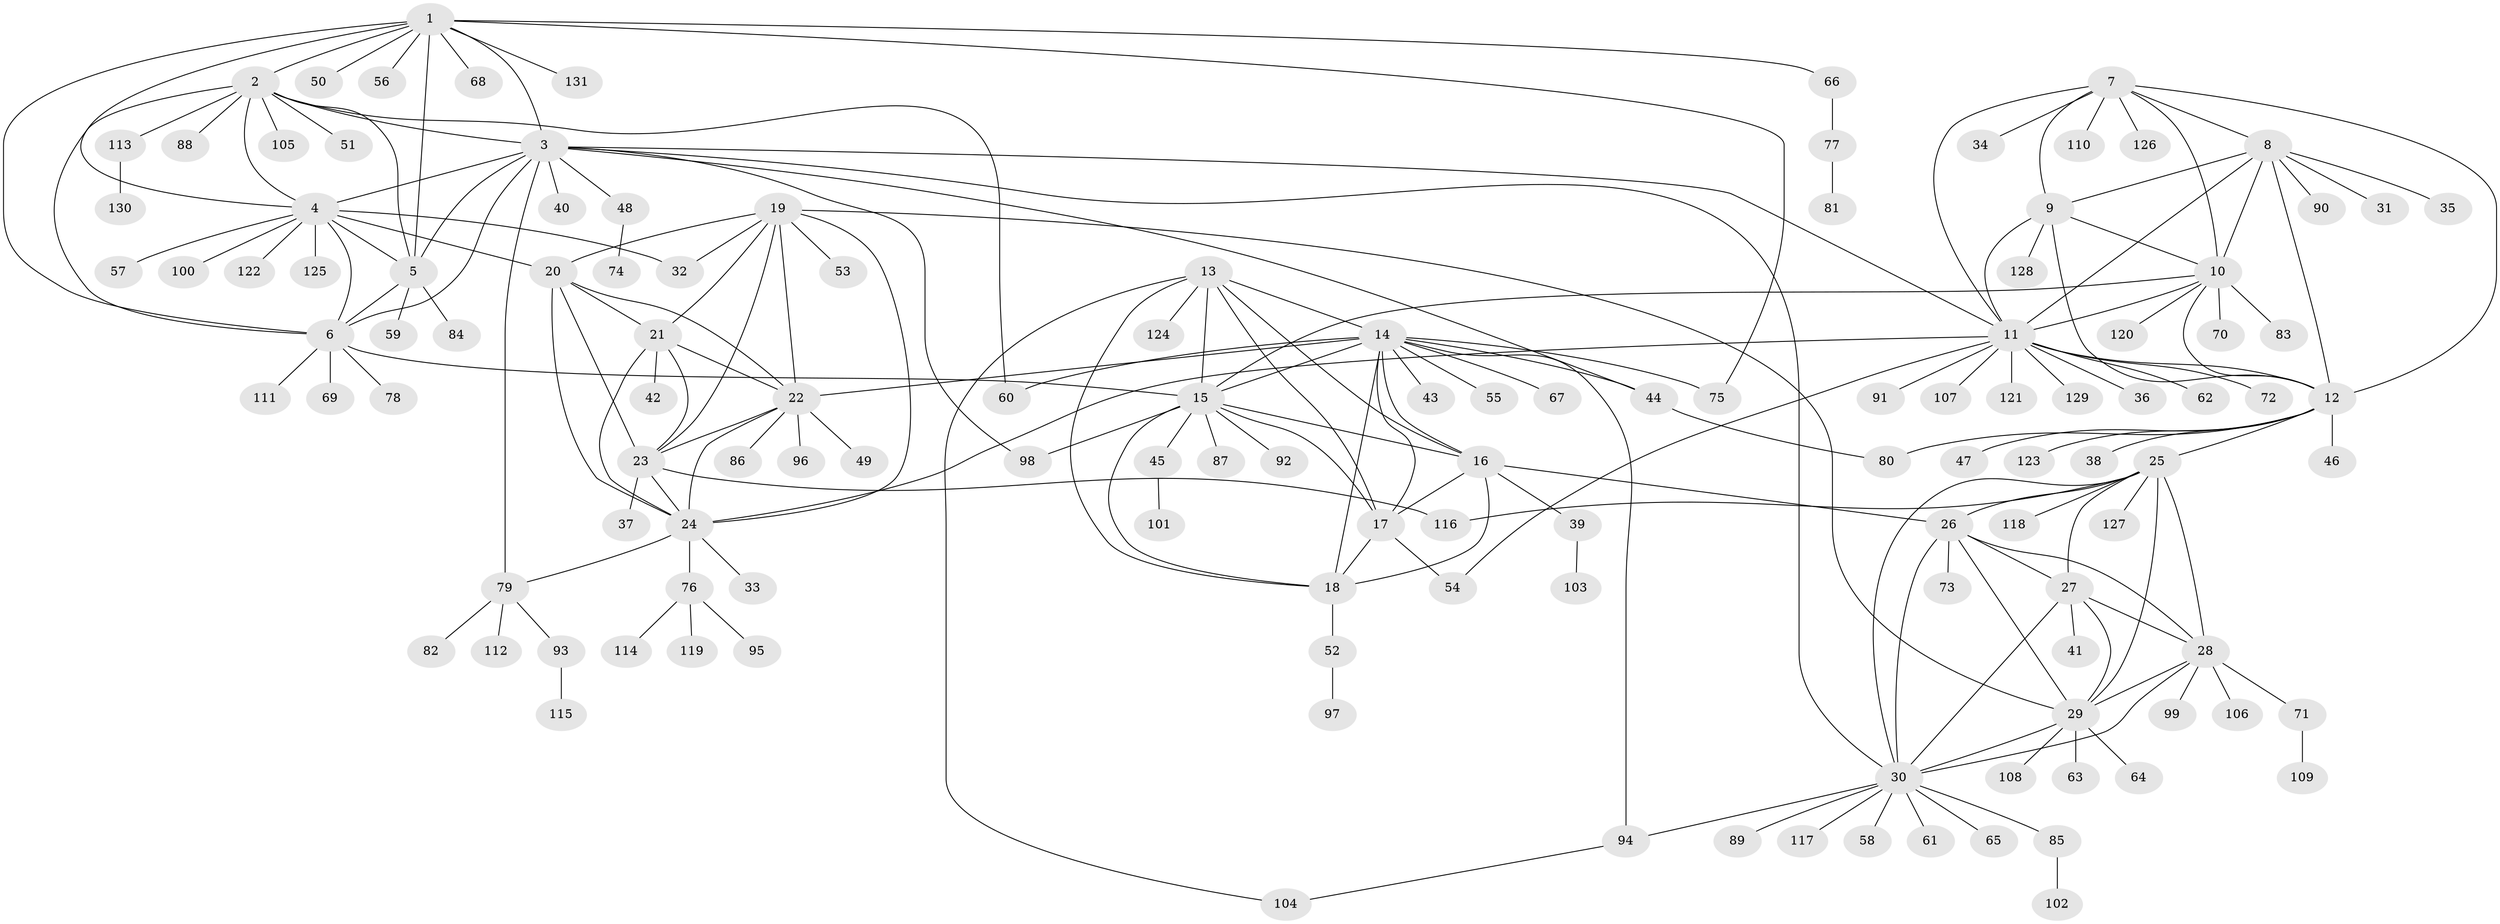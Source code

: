 // coarse degree distribution, {16: 0.00980392156862745, 10: 0.0196078431372549, 8: 0.00980392156862745, 6: 0.0392156862745098, 4: 0.029411764705882353, 18: 0.00980392156862745, 9: 0.0196078431372549, 7: 0.029411764705882353, 11: 0.029411764705882353, 5: 0.029411764705882353, 1: 0.6470588235294118, 2: 0.09803921568627451, 3: 0.029411764705882353}
// Generated by graph-tools (version 1.1) at 2025/52/02/27/25 19:52:18]
// undirected, 131 vertices, 197 edges
graph export_dot {
graph [start="1"]
  node [color=gray90,style=filled];
  1;
  2;
  3;
  4;
  5;
  6;
  7;
  8;
  9;
  10;
  11;
  12;
  13;
  14;
  15;
  16;
  17;
  18;
  19;
  20;
  21;
  22;
  23;
  24;
  25;
  26;
  27;
  28;
  29;
  30;
  31;
  32;
  33;
  34;
  35;
  36;
  37;
  38;
  39;
  40;
  41;
  42;
  43;
  44;
  45;
  46;
  47;
  48;
  49;
  50;
  51;
  52;
  53;
  54;
  55;
  56;
  57;
  58;
  59;
  60;
  61;
  62;
  63;
  64;
  65;
  66;
  67;
  68;
  69;
  70;
  71;
  72;
  73;
  74;
  75;
  76;
  77;
  78;
  79;
  80;
  81;
  82;
  83;
  84;
  85;
  86;
  87;
  88;
  89;
  90;
  91;
  92;
  93;
  94;
  95;
  96;
  97;
  98;
  99;
  100;
  101;
  102;
  103;
  104;
  105;
  106;
  107;
  108;
  109;
  110;
  111;
  112;
  113;
  114;
  115;
  116;
  117;
  118;
  119;
  120;
  121;
  122;
  123;
  124;
  125;
  126;
  127;
  128;
  129;
  130;
  131;
  1 -- 2;
  1 -- 3;
  1 -- 4;
  1 -- 5;
  1 -- 6;
  1 -- 50;
  1 -- 56;
  1 -- 66;
  1 -- 68;
  1 -- 75;
  1 -- 131;
  2 -- 3;
  2 -- 4;
  2 -- 5;
  2 -- 6;
  2 -- 51;
  2 -- 60;
  2 -- 88;
  2 -- 105;
  2 -- 113;
  3 -- 4;
  3 -- 5;
  3 -- 6;
  3 -- 11;
  3 -- 30;
  3 -- 40;
  3 -- 44;
  3 -- 48;
  3 -- 79;
  3 -- 98;
  4 -- 5;
  4 -- 6;
  4 -- 20;
  4 -- 32;
  4 -- 57;
  4 -- 100;
  4 -- 122;
  4 -- 125;
  5 -- 6;
  5 -- 59;
  5 -- 84;
  6 -- 15;
  6 -- 69;
  6 -- 78;
  6 -- 111;
  7 -- 8;
  7 -- 9;
  7 -- 10;
  7 -- 11;
  7 -- 12;
  7 -- 34;
  7 -- 110;
  7 -- 126;
  8 -- 9;
  8 -- 10;
  8 -- 11;
  8 -- 12;
  8 -- 31;
  8 -- 35;
  8 -- 90;
  9 -- 10;
  9 -- 11;
  9 -- 12;
  9 -- 128;
  10 -- 11;
  10 -- 12;
  10 -- 15;
  10 -- 70;
  10 -- 83;
  10 -- 120;
  11 -- 12;
  11 -- 24;
  11 -- 36;
  11 -- 54;
  11 -- 62;
  11 -- 72;
  11 -- 91;
  11 -- 107;
  11 -- 121;
  11 -- 129;
  12 -- 25;
  12 -- 38;
  12 -- 46;
  12 -- 47;
  12 -- 80;
  12 -- 123;
  13 -- 14;
  13 -- 15;
  13 -- 16;
  13 -- 17;
  13 -- 18;
  13 -- 104;
  13 -- 124;
  14 -- 15;
  14 -- 16;
  14 -- 17;
  14 -- 18;
  14 -- 22;
  14 -- 43;
  14 -- 44;
  14 -- 55;
  14 -- 60;
  14 -- 67;
  14 -- 75;
  14 -- 94;
  15 -- 16;
  15 -- 17;
  15 -- 18;
  15 -- 45;
  15 -- 87;
  15 -- 92;
  15 -- 98;
  16 -- 17;
  16 -- 18;
  16 -- 26;
  16 -- 39;
  17 -- 18;
  17 -- 54;
  18 -- 52;
  19 -- 20;
  19 -- 21;
  19 -- 22;
  19 -- 23;
  19 -- 24;
  19 -- 29;
  19 -- 32;
  19 -- 53;
  20 -- 21;
  20 -- 22;
  20 -- 23;
  20 -- 24;
  21 -- 22;
  21 -- 23;
  21 -- 24;
  21 -- 42;
  22 -- 23;
  22 -- 24;
  22 -- 49;
  22 -- 86;
  22 -- 96;
  23 -- 24;
  23 -- 37;
  23 -- 116;
  24 -- 33;
  24 -- 76;
  24 -- 79;
  25 -- 26;
  25 -- 27;
  25 -- 28;
  25 -- 29;
  25 -- 30;
  25 -- 116;
  25 -- 118;
  25 -- 127;
  26 -- 27;
  26 -- 28;
  26 -- 29;
  26 -- 30;
  26 -- 73;
  27 -- 28;
  27 -- 29;
  27 -- 30;
  27 -- 41;
  28 -- 29;
  28 -- 30;
  28 -- 71;
  28 -- 99;
  28 -- 106;
  29 -- 30;
  29 -- 63;
  29 -- 64;
  29 -- 108;
  30 -- 58;
  30 -- 61;
  30 -- 65;
  30 -- 85;
  30 -- 89;
  30 -- 94;
  30 -- 117;
  39 -- 103;
  44 -- 80;
  45 -- 101;
  48 -- 74;
  52 -- 97;
  66 -- 77;
  71 -- 109;
  76 -- 95;
  76 -- 114;
  76 -- 119;
  77 -- 81;
  79 -- 82;
  79 -- 93;
  79 -- 112;
  85 -- 102;
  93 -- 115;
  94 -- 104;
  113 -- 130;
}
